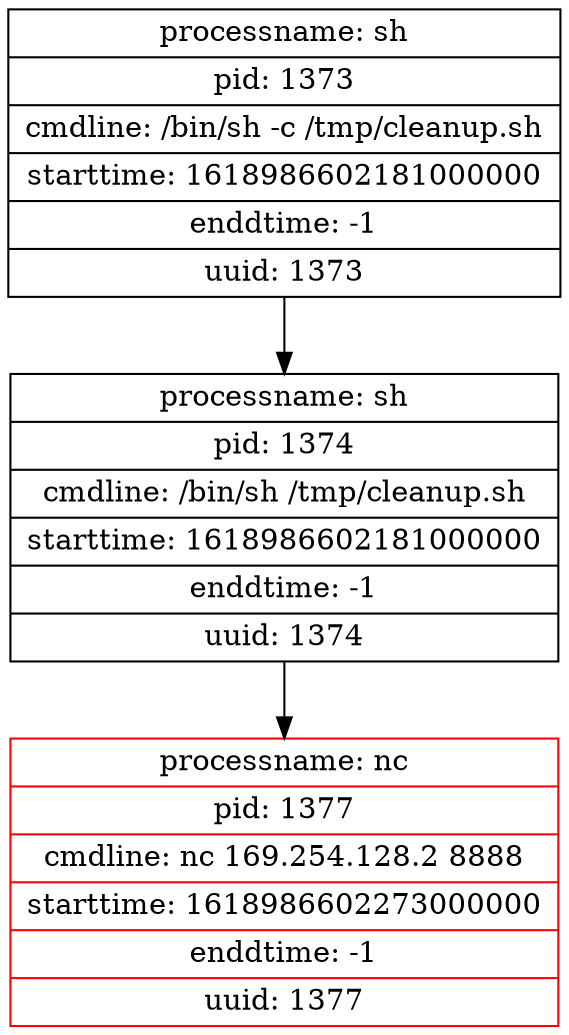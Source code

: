 digraph graph1 {
node [shape = record];
table171 [label = "{<head>processname: nc | pid: 1377 | cmdline: nc 169.254.128.2 8888 | starttime: 1618986602273000000 | enddtime: -1 | uuid: 1377}", color = red];
node [shape = record];
table165 [label = "{<head>processname: sh | pid: 1374 | cmdline: /bin/sh /tmp/cleanup.sh | starttime: 1618986602181000000 | enddtime: -1 | uuid: 1374}"];
table165 -> table171;
node [shape = record];
table163 [label = "{<head>processname: sh | pid: 1373 | cmdline: /bin/sh -c /tmp/cleanup.sh | starttime: 1618986602181000000 | enddtime: -1 | uuid: 1373}"];
table163 -> table165;
}
